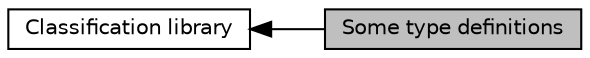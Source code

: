 digraph "Some type definitions"
{
  edge [fontname="Helvetica",fontsize="10",labelfontname="Helvetica",labelfontsize="10"];
  node [fontname="Helvetica",fontsize="10",shape=record];
  rankdir=LR;
  Node1 [label="Classification library",height=0.2,width=0.4,color="black", fillcolor="white", style="filled",URL="$group__ClassificationLibrary.html"];
  Node0 [label="Some type definitions",height=0.2,width=0.4,color="black", fillcolor="grey75", style="filled", fontcolor="black"];
  Node1->Node0 [shape=plaintext, dir="back", style="solid"];
}
